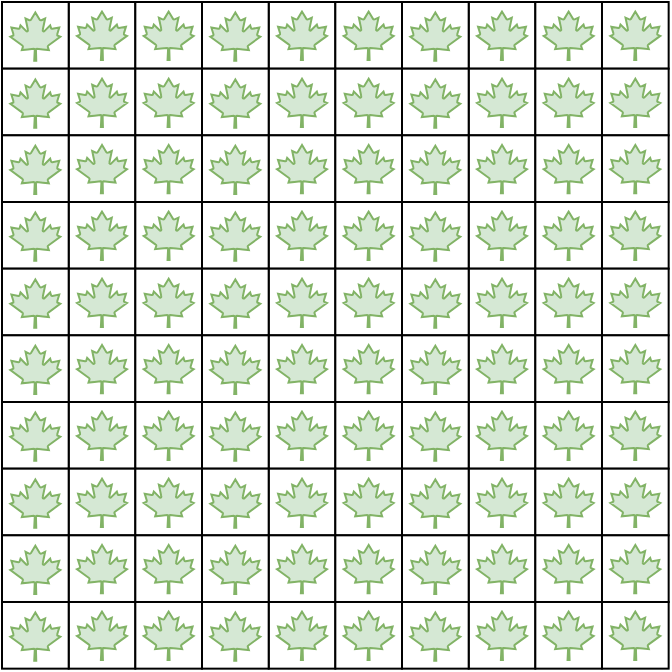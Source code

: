 <mxfile version="20.3.0" type="device"><diagram id="DVwVEZrvMw7yiLihRrlf" name="Page-1"><mxGraphModel dx="1038" dy="641" grid="1" gridSize="10" guides="1" tooltips="1" connect="1" arrows="1" fold="1" page="1" pageScale="1" pageWidth="827" pageHeight="1169" math="0" shadow="0"><root><mxCell id="0"/><mxCell id="1" parent="0"/><mxCell id="dSlPVsA8lZX2Q1ULua-c-41" value="" style="group" vertex="1" connectable="0" parent="1"><mxGeometry x="160" y="160" width="100" height="100" as="geometry"/></mxCell><mxCell id="dSlPVsA8lZX2Q1ULua-c-1" value="" style="whiteSpace=wrap;html=1;aspect=fixed;" vertex="1" parent="dSlPVsA8lZX2Q1ULua-c-41"><mxGeometry x="33.333" width="33.333" height="33.333" as="geometry"/></mxCell><mxCell id="dSlPVsA8lZX2Q1ULua-c-11" value="" style="whiteSpace=wrap;html=1;aspect=fixed;" vertex="1" parent="dSlPVsA8lZX2Q1ULua-c-41"><mxGeometry width="33.333" height="33.333" as="geometry"/></mxCell><mxCell id="dSlPVsA8lZX2Q1ULua-c-12" value="" style="whiteSpace=wrap;html=1;aspect=fixed;" vertex="1" parent="dSlPVsA8lZX2Q1ULua-c-41"><mxGeometry x="66.667" width="33.333" height="33.333" as="geometry"/></mxCell><mxCell id="dSlPVsA8lZX2Q1ULua-c-13" value="" style="whiteSpace=wrap;html=1;aspect=fixed;" vertex="1" parent="dSlPVsA8lZX2Q1ULua-c-41"><mxGeometry x="33.333" y="33.333" width="33.333" height="33.333" as="geometry"/></mxCell><mxCell id="dSlPVsA8lZX2Q1ULua-c-14" value="" style="whiteSpace=wrap;html=1;aspect=fixed;" vertex="1" parent="dSlPVsA8lZX2Q1ULua-c-41"><mxGeometry y="33.333" width="33.333" height="33.333" as="geometry"/></mxCell><mxCell id="dSlPVsA8lZX2Q1ULua-c-15" value="" style="whiteSpace=wrap;html=1;aspect=fixed;" vertex="1" parent="dSlPVsA8lZX2Q1ULua-c-41"><mxGeometry x="66.667" y="33.333" width="33.333" height="33.333" as="geometry"/></mxCell><mxCell id="dSlPVsA8lZX2Q1ULua-c-16" value="" style="whiteSpace=wrap;html=1;aspect=fixed;" vertex="1" parent="dSlPVsA8lZX2Q1ULua-c-41"><mxGeometry x="33.333" y="66.667" width="33.333" height="33.333" as="geometry"/></mxCell><mxCell id="dSlPVsA8lZX2Q1ULua-c-17" value="" style="whiteSpace=wrap;html=1;aspect=fixed;" vertex="1" parent="dSlPVsA8lZX2Q1ULua-c-41"><mxGeometry y="66.667" width="33.333" height="33.333" as="geometry"/></mxCell><mxCell id="dSlPVsA8lZX2Q1ULua-c-18" value="" style="whiteSpace=wrap;html=1;aspect=fixed;" vertex="1" parent="dSlPVsA8lZX2Q1ULua-c-41"><mxGeometry x="66.667" y="66.667" width="33.333" height="33.333" as="geometry"/></mxCell><mxCell id="dSlPVsA8lZX2Q1ULua-c-29" value="" style="shape=mxgraph.signs.nature.maple_leaf;html=1;pointerEvents=1;fillColor=#d5e8d4;strokeColor=#82b366;verticalLabelPosition=bottom;verticalAlign=top;align=center;sketch=0;" vertex="1" parent="dSlPVsA8lZX2Q1ULua-c-41"><mxGeometry x="70.833" y="38.333" width="25" height="24.167" as="geometry"/></mxCell><mxCell id="dSlPVsA8lZX2Q1ULua-c-30" value="" style="shape=mxgraph.signs.nature.maple_leaf;html=1;pointerEvents=1;fillColor=#d5e8d4;strokeColor=#82b366;verticalLabelPosition=bottom;verticalAlign=top;align=center;sketch=0;" vertex="1" parent="dSlPVsA8lZX2Q1ULua-c-41"><mxGeometry x="4.167" y="38.75" width="25" height="24.167" as="geometry"/></mxCell><mxCell id="dSlPVsA8lZX2Q1ULua-c-31" value="" style="shape=mxgraph.signs.nature.maple_leaf;html=1;pointerEvents=1;fillColor=#d5e8d4;strokeColor=#82b366;verticalLabelPosition=bottom;verticalAlign=top;align=center;sketch=0;" vertex="1" parent="dSlPVsA8lZX2Q1ULua-c-41"><mxGeometry x="37.5" y="38.333" width="25" height="24.167" as="geometry"/></mxCell><mxCell id="dSlPVsA8lZX2Q1ULua-c-32" value="" style="shape=mxgraph.signs.nature.maple_leaf;html=1;pointerEvents=1;fillColor=#d5e8d4;strokeColor=#82b366;verticalLabelPosition=bottom;verticalAlign=top;align=center;sketch=0;" vertex="1" parent="dSlPVsA8lZX2Q1ULua-c-41"><mxGeometry x="70.833" y="4.792" width="25" height="24.167" as="geometry"/></mxCell><mxCell id="dSlPVsA8lZX2Q1ULua-c-33" value="" style="shape=mxgraph.signs.nature.maple_leaf;html=1;pointerEvents=1;fillColor=#d5e8d4;strokeColor=#82b366;verticalLabelPosition=bottom;verticalAlign=top;align=center;sketch=0;" vertex="1" parent="dSlPVsA8lZX2Q1ULua-c-41"><mxGeometry x="4.167" y="5.208" width="25" height="24.167" as="geometry"/></mxCell><mxCell id="dSlPVsA8lZX2Q1ULua-c-34" value="" style="shape=mxgraph.signs.nature.maple_leaf;html=1;pointerEvents=1;fillColor=#d5e8d4;strokeColor=#82b366;verticalLabelPosition=bottom;verticalAlign=top;align=center;sketch=0;" vertex="1" parent="dSlPVsA8lZX2Q1ULua-c-41"><mxGeometry x="37.5" y="4.792" width="25" height="24.167" as="geometry"/></mxCell><mxCell id="dSlPVsA8lZX2Q1ULua-c-35" value="" style="shape=mxgraph.signs.nature.maple_leaf;html=1;pointerEvents=1;fillColor=#d5e8d4;strokeColor=#82b366;verticalLabelPosition=bottom;verticalAlign=top;align=center;sketch=0;" vertex="1" parent="dSlPVsA8lZX2Q1ULua-c-41"><mxGeometry x="70.833" y="71.458" width="25" height="24.167" as="geometry"/></mxCell><mxCell id="dSlPVsA8lZX2Q1ULua-c-36" value="" style="shape=mxgraph.signs.nature.maple_leaf;html=1;pointerEvents=1;fillColor=#d5e8d4;strokeColor=#82b366;verticalLabelPosition=bottom;verticalAlign=top;align=center;sketch=0;" vertex="1" parent="dSlPVsA8lZX2Q1ULua-c-41"><mxGeometry x="4.167" y="71.875" width="25" height="24.167" as="geometry"/></mxCell><mxCell id="dSlPVsA8lZX2Q1ULua-c-37" value="" style="shape=mxgraph.signs.nature.maple_leaf;html=1;pointerEvents=1;fillColor=#d5e8d4;strokeColor=#82b366;verticalLabelPosition=bottom;verticalAlign=top;align=center;sketch=0;" vertex="1" parent="dSlPVsA8lZX2Q1ULua-c-41"><mxGeometry x="37.5" y="71.458" width="25" height="24.167" as="geometry"/></mxCell><mxCell id="dSlPVsA8lZX2Q1ULua-c-100" value="" style="group" vertex="1" connectable="0" parent="1"><mxGeometry x="260" y="160" width="100" height="100" as="geometry"/></mxCell><mxCell id="dSlPVsA8lZX2Q1ULua-c-101" value="" style="whiteSpace=wrap;html=1;aspect=fixed;" vertex="1" parent="dSlPVsA8lZX2Q1ULua-c-100"><mxGeometry x="33.333" width="33.333" height="33.333" as="geometry"/></mxCell><mxCell id="dSlPVsA8lZX2Q1ULua-c-102" value="" style="whiteSpace=wrap;html=1;aspect=fixed;" vertex="1" parent="dSlPVsA8lZX2Q1ULua-c-100"><mxGeometry width="33.333" height="33.333" as="geometry"/></mxCell><mxCell id="dSlPVsA8lZX2Q1ULua-c-103" value="" style="whiteSpace=wrap;html=1;aspect=fixed;" vertex="1" parent="dSlPVsA8lZX2Q1ULua-c-100"><mxGeometry x="66.667" width="33.333" height="33.333" as="geometry"/></mxCell><mxCell id="dSlPVsA8lZX2Q1ULua-c-104" value="" style="whiteSpace=wrap;html=1;aspect=fixed;" vertex="1" parent="dSlPVsA8lZX2Q1ULua-c-100"><mxGeometry x="33.333" y="33.333" width="33.333" height="33.333" as="geometry"/></mxCell><mxCell id="dSlPVsA8lZX2Q1ULua-c-105" value="" style="whiteSpace=wrap;html=1;aspect=fixed;" vertex="1" parent="dSlPVsA8lZX2Q1ULua-c-100"><mxGeometry y="33.333" width="33.333" height="33.333" as="geometry"/></mxCell><mxCell id="dSlPVsA8lZX2Q1ULua-c-106" value="" style="whiteSpace=wrap;html=1;aspect=fixed;" vertex="1" parent="dSlPVsA8lZX2Q1ULua-c-100"><mxGeometry x="66.667" y="33.333" width="33.333" height="33.333" as="geometry"/></mxCell><mxCell id="dSlPVsA8lZX2Q1ULua-c-107" value="" style="whiteSpace=wrap;html=1;aspect=fixed;" vertex="1" parent="dSlPVsA8lZX2Q1ULua-c-100"><mxGeometry x="33.333" y="66.667" width="33.333" height="33.333" as="geometry"/></mxCell><mxCell id="dSlPVsA8lZX2Q1ULua-c-108" value="" style="whiteSpace=wrap;html=1;aspect=fixed;" vertex="1" parent="dSlPVsA8lZX2Q1ULua-c-100"><mxGeometry y="66.667" width="33.333" height="33.333" as="geometry"/></mxCell><mxCell id="dSlPVsA8lZX2Q1ULua-c-109" value="" style="whiteSpace=wrap;html=1;aspect=fixed;" vertex="1" parent="dSlPVsA8lZX2Q1ULua-c-100"><mxGeometry x="66.667" y="66.667" width="33.333" height="33.333" as="geometry"/></mxCell><mxCell id="dSlPVsA8lZX2Q1ULua-c-110" value="" style="shape=mxgraph.signs.nature.maple_leaf;html=1;pointerEvents=1;fillColor=#d5e8d4;strokeColor=#82b366;verticalLabelPosition=bottom;verticalAlign=top;align=center;sketch=0;" vertex="1" parent="dSlPVsA8lZX2Q1ULua-c-100"><mxGeometry x="70.833" y="38.333" width="25" height="24.167" as="geometry"/></mxCell><mxCell id="dSlPVsA8lZX2Q1ULua-c-111" value="" style="shape=mxgraph.signs.nature.maple_leaf;html=1;pointerEvents=1;fillColor=#d5e8d4;strokeColor=#82b366;verticalLabelPosition=bottom;verticalAlign=top;align=center;sketch=0;" vertex="1" parent="dSlPVsA8lZX2Q1ULua-c-100"><mxGeometry x="4.167" y="38.75" width="25" height="24.167" as="geometry"/></mxCell><mxCell id="dSlPVsA8lZX2Q1ULua-c-112" value="" style="shape=mxgraph.signs.nature.maple_leaf;html=1;pointerEvents=1;fillColor=#d5e8d4;strokeColor=#82b366;verticalLabelPosition=bottom;verticalAlign=top;align=center;sketch=0;" vertex="1" parent="dSlPVsA8lZX2Q1ULua-c-100"><mxGeometry x="37.5" y="38.333" width="25" height="24.167" as="geometry"/></mxCell><mxCell id="dSlPVsA8lZX2Q1ULua-c-113" value="" style="shape=mxgraph.signs.nature.maple_leaf;html=1;pointerEvents=1;fillColor=#d5e8d4;strokeColor=#82b366;verticalLabelPosition=bottom;verticalAlign=top;align=center;sketch=0;" vertex="1" parent="dSlPVsA8lZX2Q1ULua-c-100"><mxGeometry x="70.833" y="4.792" width="25" height="24.167" as="geometry"/></mxCell><mxCell id="dSlPVsA8lZX2Q1ULua-c-114" value="" style="shape=mxgraph.signs.nature.maple_leaf;html=1;pointerEvents=1;fillColor=#d5e8d4;strokeColor=#82b366;verticalLabelPosition=bottom;verticalAlign=top;align=center;sketch=0;" vertex="1" parent="dSlPVsA8lZX2Q1ULua-c-100"><mxGeometry x="4.167" y="5.208" width="25" height="24.167" as="geometry"/></mxCell><mxCell id="dSlPVsA8lZX2Q1ULua-c-115" value="" style="shape=mxgraph.signs.nature.maple_leaf;html=1;pointerEvents=1;fillColor=#d5e8d4;strokeColor=#82b366;verticalLabelPosition=bottom;verticalAlign=top;align=center;sketch=0;" vertex="1" parent="dSlPVsA8lZX2Q1ULua-c-100"><mxGeometry x="37.5" y="4.792" width="25" height="24.167" as="geometry"/></mxCell><mxCell id="dSlPVsA8lZX2Q1ULua-c-116" value="" style="shape=mxgraph.signs.nature.maple_leaf;html=1;pointerEvents=1;fillColor=#d5e8d4;strokeColor=#82b366;verticalLabelPosition=bottom;verticalAlign=top;align=center;sketch=0;" vertex="1" parent="dSlPVsA8lZX2Q1ULua-c-100"><mxGeometry x="70.833" y="71.458" width="25" height="24.167" as="geometry"/></mxCell><mxCell id="dSlPVsA8lZX2Q1ULua-c-117" value="" style="shape=mxgraph.signs.nature.maple_leaf;html=1;pointerEvents=1;fillColor=#d5e8d4;strokeColor=#82b366;verticalLabelPosition=bottom;verticalAlign=top;align=center;sketch=0;" vertex="1" parent="dSlPVsA8lZX2Q1ULua-c-100"><mxGeometry x="4.167" y="71.875" width="25" height="24.167" as="geometry"/></mxCell><mxCell id="dSlPVsA8lZX2Q1ULua-c-118" value="" style="shape=mxgraph.signs.nature.maple_leaf;html=1;pointerEvents=1;fillColor=#d5e8d4;strokeColor=#82b366;verticalLabelPosition=bottom;verticalAlign=top;align=center;sketch=0;" vertex="1" parent="dSlPVsA8lZX2Q1ULua-c-100"><mxGeometry x="37.5" y="71.458" width="25" height="24.167" as="geometry"/></mxCell><mxCell id="dSlPVsA8lZX2Q1ULua-c-120" value="" style="whiteSpace=wrap;html=1;aspect=fixed;" vertex="1" parent="1"><mxGeometry x="393.333" y="160" width="33.333" height="33.333" as="geometry"/></mxCell><mxCell id="dSlPVsA8lZX2Q1ULua-c-121" value="" style="whiteSpace=wrap;html=1;aspect=fixed;" vertex="1" parent="1"><mxGeometry x="360" y="160" width="33.333" height="33.333" as="geometry"/></mxCell><mxCell id="dSlPVsA8lZX2Q1ULua-c-122" value="" style="whiteSpace=wrap;html=1;aspect=fixed;" vertex="1" parent="1"><mxGeometry x="426.667" y="160" width="33.333" height="33.333" as="geometry"/></mxCell><mxCell id="dSlPVsA8lZX2Q1ULua-c-123" value="" style="whiteSpace=wrap;html=1;aspect=fixed;" vertex="1" parent="1"><mxGeometry x="393.333" y="193.333" width="33.333" height="33.333" as="geometry"/></mxCell><mxCell id="dSlPVsA8lZX2Q1ULua-c-124" value="" style="whiteSpace=wrap;html=1;aspect=fixed;" vertex="1" parent="1"><mxGeometry x="360" y="193.333" width="33.333" height="33.333" as="geometry"/></mxCell><mxCell id="dSlPVsA8lZX2Q1ULua-c-125" value="" style="whiteSpace=wrap;html=1;aspect=fixed;" vertex="1" parent="1"><mxGeometry x="426.667" y="193.333" width="33.333" height="33.333" as="geometry"/></mxCell><mxCell id="dSlPVsA8lZX2Q1ULua-c-126" value="" style="whiteSpace=wrap;html=1;aspect=fixed;" vertex="1" parent="1"><mxGeometry x="393.333" y="226.667" width="33.333" height="33.333" as="geometry"/></mxCell><mxCell id="dSlPVsA8lZX2Q1ULua-c-127" value="" style="whiteSpace=wrap;html=1;aspect=fixed;" vertex="1" parent="1"><mxGeometry x="360" y="226.667" width="33.333" height="33.333" as="geometry"/></mxCell><mxCell id="dSlPVsA8lZX2Q1ULua-c-128" value="" style="whiteSpace=wrap;html=1;aspect=fixed;" vertex="1" parent="1"><mxGeometry x="426.667" y="226.667" width="33.333" height="33.333" as="geometry"/></mxCell><mxCell id="dSlPVsA8lZX2Q1ULua-c-129" value="" style="shape=mxgraph.signs.nature.maple_leaf;html=1;pointerEvents=1;fillColor=#d5e8d4;strokeColor=#82b366;verticalLabelPosition=bottom;verticalAlign=top;align=center;sketch=0;" vertex="1" parent="1"><mxGeometry x="430.833" y="198.333" width="25" height="24.167" as="geometry"/></mxCell><mxCell id="dSlPVsA8lZX2Q1ULua-c-130" value="" style="shape=mxgraph.signs.nature.maple_leaf;html=1;pointerEvents=1;fillColor=#d5e8d4;strokeColor=#82b366;verticalLabelPosition=bottom;verticalAlign=top;align=center;sketch=0;" vertex="1" parent="1"><mxGeometry x="364.167" y="198.75" width="25" height="24.167" as="geometry"/></mxCell><mxCell id="dSlPVsA8lZX2Q1ULua-c-131" value="" style="shape=mxgraph.signs.nature.maple_leaf;html=1;pointerEvents=1;fillColor=#d5e8d4;strokeColor=#82b366;verticalLabelPosition=bottom;verticalAlign=top;align=center;sketch=0;" vertex="1" parent="1"><mxGeometry x="397.5" y="198.333" width="25" height="24.167" as="geometry"/></mxCell><mxCell id="dSlPVsA8lZX2Q1ULua-c-132" value="" style="shape=mxgraph.signs.nature.maple_leaf;html=1;pointerEvents=1;fillColor=#d5e8d4;strokeColor=#82b366;verticalLabelPosition=bottom;verticalAlign=top;align=center;sketch=0;" vertex="1" parent="1"><mxGeometry x="430.833" y="164.792" width="25" height="24.167" as="geometry"/></mxCell><mxCell id="dSlPVsA8lZX2Q1ULua-c-133" value="" style="shape=mxgraph.signs.nature.maple_leaf;html=1;pointerEvents=1;fillColor=#d5e8d4;strokeColor=#82b366;verticalLabelPosition=bottom;verticalAlign=top;align=center;sketch=0;" vertex="1" parent="1"><mxGeometry x="364.167" y="165.208" width="25" height="24.167" as="geometry"/></mxCell><mxCell id="dSlPVsA8lZX2Q1ULua-c-134" value="" style="shape=mxgraph.signs.nature.maple_leaf;html=1;pointerEvents=1;fillColor=#d5e8d4;strokeColor=#82b366;verticalLabelPosition=bottom;verticalAlign=top;align=center;sketch=0;" vertex="1" parent="1"><mxGeometry x="397.5" y="164.792" width="25" height="24.167" as="geometry"/></mxCell><mxCell id="dSlPVsA8lZX2Q1ULua-c-135" value="" style="shape=mxgraph.signs.nature.maple_leaf;html=1;pointerEvents=1;fillColor=#d5e8d4;strokeColor=#82b366;verticalLabelPosition=bottom;verticalAlign=top;align=center;sketch=0;" vertex="1" parent="1"><mxGeometry x="430.833" y="231.458" width="25" height="24.167" as="geometry"/></mxCell><mxCell id="dSlPVsA8lZX2Q1ULua-c-136" value="" style="shape=mxgraph.signs.nature.maple_leaf;html=1;pointerEvents=1;fillColor=#d5e8d4;strokeColor=#82b366;verticalLabelPosition=bottom;verticalAlign=top;align=center;sketch=0;" vertex="1" parent="1"><mxGeometry x="364.167" y="231.875" width="25" height="24.167" as="geometry"/></mxCell><mxCell id="dSlPVsA8lZX2Q1ULua-c-137" value="" style="shape=mxgraph.signs.nature.maple_leaf;html=1;pointerEvents=1;fillColor=#d5e8d4;strokeColor=#82b366;verticalLabelPosition=bottom;verticalAlign=top;align=center;sketch=0;" vertex="1" parent="1"><mxGeometry x="397.5" y="231.458" width="25" height="24.167" as="geometry"/></mxCell><mxCell id="dSlPVsA8lZX2Q1ULua-c-146" value="" style="group" vertex="1" connectable="0" parent="1"><mxGeometry x="459.997" y="160" width="33.333" height="100" as="geometry"/></mxCell><mxCell id="dSlPVsA8lZX2Q1ULua-c-140" value="" style="whiteSpace=wrap;html=1;aspect=fixed;" vertex="1" parent="dSlPVsA8lZX2Q1ULua-c-146"><mxGeometry width="33.333" height="33.333" as="geometry"/></mxCell><mxCell id="dSlPVsA8lZX2Q1ULua-c-141" value="" style="whiteSpace=wrap;html=1;aspect=fixed;" vertex="1" parent="dSlPVsA8lZX2Q1ULua-c-146"><mxGeometry y="33.333" width="33.333" height="33.333" as="geometry"/></mxCell><mxCell id="dSlPVsA8lZX2Q1ULua-c-142" value="" style="whiteSpace=wrap;html=1;aspect=fixed;" vertex="1" parent="dSlPVsA8lZX2Q1ULua-c-146"><mxGeometry y="66.667" width="33.333" height="33.333" as="geometry"/></mxCell><mxCell id="dSlPVsA8lZX2Q1ULua-c-143" value="" style="shape=mxgraph.signs.nature.maple_leaf;html=1;pointerEvents=1;fillColor=#d5e8d4;strokeColor=#82b366;verticalLabelPosition=bottom;verticalAlign=top;align=center;sketch=0;" vertex="1" parent="dSlPVsA8lZX2Q1ULua-c-146"><mxGeometry x="4.167" y="38.333" width="25" height="24.167" as="geometry"/></mxCell><mxCell id="dSlPVsA8lZX2Q1ULua-c-144" value="" style="shape=mxgraph.signs.nature.maple_leaf;html=1;pointerEvents=1;fillColor=#d5e8d4;strokeColor=#82b366;verticalLabelPosition=bottom;verticalAlign=top;align=center;sketch=0;" vertex="1" parent="dSlPVsA8lZX2Q1ULua-c-146"><mxGeometry x="4.167" y="4.792" width="25" height="24.167" as="geometry"/></mxCell><mxCell id="dSlPVsA8lZX2Q1ULua-c-145" value="" style="shape=mxgraph.signs.nature.maple_leaf;html=1;pointerEvents=1;fillColor=#d5e8d4;strokeColor=#82b366;verticalLabelPosition=bottom;verticalAlign=top;align=center;sketch=0;" vertex="1" parent="dSlPVsA8lZX2Q1ULua-c-146"><mxGeometry x="4.167" y="71.458" width="25" height="24.167" as="geometry"/></mxCell><mxCell id="dSlPVsA8lZX2Q1ULua-c-148" value="" style="group" vertex="1" connectable="0" parent="1"><mxGeometry x="160" y="260" width="100" height="100" as="geometry"/></mxCell><mxCell id="dSlPVsA8lZX2Q1ULua-c-149" value="" style="whiteSpace=wrap;html=1;aspect=fixed;" vertex="1" parent="dSlPVsA8lZX2Q1ULua-c-148"><mxGeometry x="33.333" width="33.333" height="33.333" as="geometry"/></mxCell><mxCell id="dSlPVsA8lZX2Q1ULua-c-150" value="" style="whiteSpace=wrap;html=1;aspect=fixed;" vertex="1" parent="dSlPVsA8lZX2Q1ULua-c-148"><mxGeometry width="33.333" height="33.333" as="geometry"/></mxCell><mxCell id="dSlPVsA8lZX2Q1ULua-c-151" value="" style="whiteSpace=wrap;html=1;aspect=fixed;" vertex="1" parent="dSlPVsA8lZX2Q1ULua-c-148"><mxGeometry x="66.667" width="33.333" height="33.333" as="geometry"/></mxCell><mxCell id="dSlPVsA8lZX2Q1ULua-c-152" value="" style="whiteSpace=wrap;html=1;aspect=fixed;" vertex="1" parent="dSlPVsA8lZX2Q1ULua-c-148"><mxGeometry x="33.333" y="33.333" width="33.333" height="33.333" as="geometry"/></mxCell><mxCell id="dSlPVsA8lZX2Q1ULua-c-153" value="" style="whiteSpace=wrap;html=1;aspect=fixed;" vertex="1" parent="dSlPVsA8lZX2Q1ULua-c-148"><mxGeometry y="33.333" width="33.333" height="33.333" as="geometry"/></mxCell><mxCell id="dSlPVsA8lZX2Q1ULua-c-154" value="" style="whiteSpace=wrap;html=1;aspect=fixed;" vertex="1" parent="dSlPVsA8lZX2Q1ULua-c-148"><mxGeometry x="66.667" y="33.333" width="33.333" height="33.333" as="geometry"/></mxCell><mxCell id="dSlPVsA8lZX2Q1ULua-c-155" value="" style="whiteSpace=wrap;html=1;aspect=fixed;" vertex="1" parent="dSlPVsA8lZX2Q1ULua-c-148"><mxGeometry x="33.333" y="66.667" width="33.333" height="33.333" as="geometry"/></mxCell><mxCell id="dSlPVsA8lZX2Q1ULua-c-156" value="" style="whiteSpace=wrap;html=1;aspect=fixed;" vertex="1" parent="dSlPVsA8lZX2Q1ULua-c-148"><mxGeometry y="66.667" width="33.333" height="33.333" as="geometry"/></mxCell><mxCell id="dSlPVsA8lZX2Q1ULua-c-157" value="" style="whiteSpace=wrap;html=1;aspect=fixed;" vertex="1" parent="dSlPVsA8lZX2Q1ULua-c-148"><mxGeometry x="66.667" y="66.667" width="33.333" height="33.333" as="geometry"/></mxCell><mxCell id="dSlPVsA8lZX2Q1ULua-c-158" value="" style="shape=mxgraph.signs.nature.maple_leaf;html=1;pointerEvents=1;fillColor=#d5e8d4;strokeColor=#82b366;verticalLabelPosition=bottom;verticalAlign=top;align=center;sketch=0;" vertex="1" parent="dSlPVsA8lZX2Q1ULua-c-148"><mxGeometry x="70.833" y="38.333" width="25" height="24.167" as="geometry"/></mxCell><mxCell id="dSlPVsA8lZX2Q1ULua-c-159" value="" style="shape=mxgraph.signs.nature.maple_leaf;html=1;pointerEvents=1;fillColor=#d5e8d4;strokeColor=#82b366;verticalLabelPosition=bottom;verticalAlign=top;align=center;sketch=0;" vertex="1" parent="dSlPVsA8lZX2Q1ULua-c-148"><mxGeometry x="4.167" y="38.75" width="25" height="24.167" as="geometry"/></mxCell><mxCell id="dSlPVsA8lZX2Q1ULua-c-160" value="" style="shape=mxgraph.signs.nature.maple_leaf;html=1;pointerEvents=1;fillColor=#d5e8d4;strokeColor=#82b366;verticalLabelPosition=bottom;verticalAlign=top;align=center;sketch=0;" vertex="1" parent="dSlPVsA8lZX2Q1ULua-c-148"><mxGeometry x="37.5" y="38.333" width="25" height="24.167" as="geometry"/></mxCell><mxCell id="dSlPVsA8lZX2Q1ULua-c-161" value="" style="shape=mxgraph.signs.nature.maple_leaf;html=1;pointerEvents=1;fillColor=#d5e8d4;strokeColor=#82b366;verticalLabelPosition=bottom;verticalAlign=top;align=center;sketch=0;" vertex="1" parent="dSlPVsA8lZX2Q1ULua-c-148"><mxGeometry x="70.833" y="4.792" width="25" height="24.167" as="geometry"/></mxCell><mxCell id="dSlPVsA8lZX2Q1ULua-c-162" value="" style="shape=mxgraph.signs.nature.maple_leaf;html=1;pointerEvents=1;fillColor=#d5e8d4;strokeColor=#82b366;verticalLabelPosition=bottom;verticalAlign=top;align=center;sketch=0;" vertex="1" parent="dSlPVsA8lZX2Q1ULua-c-148"><mxGeometry x="4.167" y="5.208" width="25" height="24.167" as="geometry"/></mxCell><mxCell id="dSlPVsA8lZX2Q1ULua-c-163" value="" style="shape=mxgraph.signs.nature.maple_leaf;html=1;pointerEvents=1;fillColor=#d5e8d4;strokeColor=#82b366;verticalLabelPosition=bottom;verticalAlign=top;align=center;sketch=0;" vertex="1" parent="dSlPVsA8lZX2Q1ULua-c-148"><mxGeometry x="37.5" y="4.792" width="25" height="24.167" as="geometry"/></mxCell><mxCell id="dSlPVsA8lZX2Q1ULua-c-164" value="" style="shape=mxgraph.signs.nature.maple_leaf;html=1;pointerEvents=1;fillColor=#d5e8d4;strokeColor=#82b366;verticalLabelPosition=bottom;verticalAlign=top;align=center;sketch=0;" vertex="1" parent="dSlPVsA8lZX2Q1ULua-c-148"><mxGeometry x="70.833" y="71.458" width="25" height="24.167" as="geometry"/></mxCell><mxCell id="dSlPVsA8lZX2Q1ULua-c-165" value="" style="shape=mxgraph.signs.nature.maple_leaf;html=1;pointerEvents=1;fillColor=#d5e8d4;strokeColor=#82b366;verticalLabelPosition=bottom;verticalAlign=top;align=center;sketch=0;" vertex="1" parent="dSlPVsA8lZX2Q1ULua-c-148"><mxGeometry x="4.167" y="71.875" width="25" height="24.167" as="geometry"/></mxCell><mxCell id="dSlPVsA8lZX2Q1ULua-c-166" value="" style="shape=mxgraph.signs.nature.maple_leaf;html=1;pointerEvents=1;fillColor=#d5e8d4;strokeColor=#82b366;verticalLabelPosition=bottom;verticalAlign=top;align=center;sketch=0;" vertex="1" parent="dSlPVsA8lZX2Q1ULua-c-148"><mxGeometry x="37.5" y="71.458" width="25" height="24.167" as="geometry"/></mxCell><mxCell id="dSlPVsA8lZX2Q1ULua-c-167" value="" style="group" vertex="1" connectable="0" parent="1"><mxGeometry x="260" y="260" width="100" height="100" as="geometry"/></mxCell><mxCell id="dSlPVsA8lZX2Q1ULua-c-168" value="" style="whiteSpace=wrap;html=1;aspect=fixed;" vertex="1" parent="dSlPVsA8lZX2Q1ULua-c-167"><mxGeometry x="33.333" width="33.333" height="33.333" as="geometry"/></mxCell><mxCell id="dSlPVsA8lZX2Q1ULua-c-169" value="" style="whiteSpace=wrap;html=1;aspect=fixed;" vertex="1" parent="dSlPVsA8lZX2Q1ULua-c-167"><mxGeometry width="33.333" height="33.333" as="geometry"/></mxCell><mxCell id="dSlPVsA8lZX2Q1ULua-c-170" value="" style="whiteSpace=wrap;html=1;aspect=fixed;" vertex="1" parent="dSlPVsA8lZX2Q1ULua-c-167"><mxGeometry x="66.667" width="33.333" height="33.333" as="geometry"/></mxCell><mxCell id="dSlPVsA8lZX2Q1ULua-c-171" value="" style="whiteSpace=wrap;html=1;aspect=fixed;" vertex="1" parent="dSlPVsA8lZX2Q1ULua-c-167"><mxGeometry x="33.333" y="33.333" width="33.333" height="33.333" as="geometry"/></mxCell><mxCell id="dSlPVsA8lZX2Q1ULua-c-172" value="" style="whiteSpace=wrap;html=1;aspect=fixed;" vertex="1" parent="dSlPVsA8lZX2Q1ULua-c-167"><mxGeometry y="33.333" width="33.333" height="33.333" as="geometry"/></mxCell><mxCell id="dSlPVsA8lZX2Q1ULua-c-173" value="" style="whiteSpace=wrap;html=1;aspect=fixed;" vertex="1" parent="dSlPVsA8lZX2Q1ULua-c-167"><mxGeometry x="66.667" y="33.333" width="33.333" height="33.333" as="geometry"/></mxCell><mxCell id="dSlPVsA8lZX2Q1ULua-c-174" value="" style="whiteSpace=wrap;html=1;aspect=fixed;" vertex="1" parent="dSlPVsA8lZX2Q1ULua-c-167"><mxGeometry x="33.333" y="66.667" width="33.333" height="33.333" as="geometry"/></mxCell><mxCell id="dSlPVsA8lZX2Q1ULua-c-175" value="" style="whiteSpace=wrap;html=1;aspect=fixed;" vertex="1" parent="dSlPVsA8lZX2Q1ULua-c-167"><mxGeometry y="66.667" width="33.333" height="33.333" as="geometry"/></mxCell><mxCell id="dSlPVsA8lZX2Q1ULua-c-176" value="" style="whiteSpace=wrap;html=1;aspect=fixed;" vertex="1" parent="dSlPVsA8lZX2Q1ULua-c-167"><mxGeometry x="66.667" y="66.667" width="33.333" height="33.333" as="geometry"/></mxCell><mxCell id="dSlPVsA8lZX2Q1ULua-c-177" value="" style="shape=mxgraph.signs.nature.maple_leaf;html=1;pointerEvents=1;fillColor=#d5e8d4;strokeColor=#82b366;verticalLabelPosition=bottom;verticalAlign=top;align=center;sketch=0;" vertex="1" parent="dSlPVsA8lZX2Q1ULua-c-167"><mxGeometry x="70.833" y="38.333" width="25" height="24.167" as="geometry"/></mxCell><mxCell id="dSlPVsA8lZX2Q1ULua-c-178" value="" style="shape=mxgraph.signs.nature.maple_leaf;html=1;pointerEvents=1;fillColor=#d5e8d4;strokeColor=#82b366;verticalLabelPosition=bottom;verticalAlign=top;align=center;sketch=0;" vertex="1" parent="dSlPVsA8lZX2Q1ULua-c-167"><mxGeometry x="4.167" y="38.75" width="25" height="24.167" as="geometry"/></mxCell><mxCell id="dSlPVsA8lZX2Q1ULua-c-179" value="" style="shape=mxgraph.signs.nature.maple_leaf;html=1;pointerEvents=1;fillColor=#d5e8d4;strokeColor=#82b366;verticalLabelPosition=bottom;verticalAlign=top;align=center;sketch=0;" vertex="1" parent="dSlPVsA8lZX2Q1ULua-c-167"><mxGeometry x="37.5" y="38.333" width="25" height="24.167" as="geometry"/></mxCell><mxCell id="dSlPVsA8lZX2Q1ULua-c-180" value="" style="shape=mxgraph.signs.nature.maple_leaf;html=1;pointerEvents=1;fillColor=#d5e8d4;strokeColor=#82b366;verticalLabelPosition=bottom;verticalAlign=top;align=center;sketch=0;" vertex="1" parent="dSlPVsA8lZX2Q1ULua-c-167"><mxGeometry x="70.833" y="4.792" width="25" height="24.167" as="geometry"/></mxCell><mxCell id="dSlPVsA8lZX2Q1ULua-c-181" value="" style="shape=mxgraph.signs.nature.maple_leaf;html=1;pointerEvents=1;fillColor=#d5e8d4;strokeColor=#82b366;verticalLabelPosition=bottom;verticalAlign=top;align=center;sketch=0;" vertex="1" parent="dSlPVsA8lZX2Q1ULua-c-167"><mxGeometry x="4.167" y="5.208" width="25" height="24.167" as="geometry"/></mxCell><mxCell id="dSlPVsA8lZX2Q1ULua-c-182" value="" style="shape=mxgraph.signs.nature.maple_leaf;html=1;pointerEvents=1;fillColor=#d5e8d4;strokeColor=#82b366;verticalLabelPosition=bottom;verticalAlign=top;align=center;sketch=0;" vertex="1" parent="dSlPVsA8lZX2Q1ULua-c-167"><mxGeometry x="37.5" y="4.792" width="25" height="24.167" as="geometry"/></mxCell><mxCell id="dSlPVsA8lZX2Q1ULua-c-183" value="" style="shape=mxgraph.signs.nature.maple_leaf;html=1;pointerEvents=1;fillColor=#d5e8d4;strokeColor=#82b366;verticalLabelPosition=bottom;verticalAlign=top;align=center;sketch=0;" vertex="1" parent="dSlPVsA8lZX2Q1ULua-c-167"><mxGeometry x="70.833" y="71.458" width="25" height="24.167" as="geometry"/></mxCell><mxCell id="dSlPVsA8lZX2Q1ULua-c-184" value="" style="shape=mxgraph.signs.nature.maple_leaf;html=1;pointerEvents=1;fillColor=#d5e8d4;strokeColor=#82b366;verticalLabelPosition=bottom;verticalAlign=top;align=center;sketch=0;" vertex="1" parent="dSlPVsA8lZX2Q1ULua-c-167"><mxGeometry x="4.167" y="71.875" width="25" height="24.167" as="geometry"/></mxCell><mxCell id="dSlPVsA8lZX2Q1ULua-c-185" value="" style="shape=mxgraph.signs.nature.maple_leaf;html=1;pointerEvents=1;fillColor=#d5e8d4;strokeColor=#82b366;verticalLabelPosition=bottom;verticalAlign=top;align=center;sketch=0;" vertex="1" parent="dSlPVsA8lZX2Q1ULua-c-167"><mxGeometry x="37.5" y="71.458" width="25" height="24.167" as="geometry"/></mxCell><mxCell id="dSlPVsA8lZX2Q1ULua-c-186" value="" style="whiteSpace=wrap;html=1;aspect=fixed;" vertex="1" parent="1"><mxGeometry x="393.333" y="260" width="33.333" height="33.333" as="geometry"/></mxCell><mxCell id="dSlPVsA8lZX2Q1ULua-c-187" value="" style="whiteSpace=wrap;html=1;aspect=fixed;" vertex="1" parent="1"><mxGeometry x="360" y="260" width="33.333" height="33.333" as="geometry"/></mxCell><mxCell id="dSlPVsA8lZX2Q1ULua-c-188" value="" style="whiteSpace=wrap;html=1;aspect=fixed;" vertex="1" parent="1"><mxGeometry x="426.667" y="260" width="33.333" height="33.333" as="geometry"/></mxCell><mxCell id="dSlPVsA8lZX2Q1ULua-c-189" value="" style="whiteSpace=wrap;html=1;aspect=fixed;" vertex="1" parent="1"><mxGeometry x="393.333" y="293.333" width="33.333" height="33.333" as="geometry"/></mxCell><mxCell id="dSlPVsA8lZX2Q1ULua-c-190" value="" style="whiteSpace=wrap;html=1;aspect=fixed;" vertex="1" parent="1"><mxGeometry x="360" y="293.333" width="33.333" height="33.333" as="geometry"/></mxCell><mxCell id="dSlPVsA8lZX2Q1ULua-c-191" value="" style="whiteSpace=wrap;html=1;aspect=fixed;" vertex="1" parent="1"><mxGeometry x="426.667" y="293.333" width="33.333" height="33.333" as="geometry"/></mxCell><mxCell id="dSlPVsA8lZX2Q1ULua-c-192" value="" style="whiteSpace=wrap;html=1;aspect=fixed;" vertex="1" parent="1"><mxGeometry x="393.333" y="326.667" width="33.333" height="33.333" as="geometry"/></mxCell><mxCell id="dSlPVsA8lZX2Q1ULua-c-193" value="" style="whiteSpace=wrap;html=1;aspect=fixed;" vertex="1" parent="1"><mxGeometry x="360" y="326.667" width="33.333" height="33.333" as="geometry"/></mxCell><mxCell id="dSlPVsA8lZX2Q1ULua-c-194" value="" style="whiteSpace=wrap;html=1;aspect=fixed;" vertex="1" parent="1"><mxGeometry x="426.667" y="326.667" width="33.333" height="33.333" as="geometry"/></mxCell><mxCell id="dSlPVsA8lZX2Q1ULua-c-195" value="" style="shape=mxgraph.signs.nature.maple_leaf;html=1;pointerEvents=1;fillColor=#d5e8d4;strokeColor=#82b366;verticalLabelPosition=bottom;verticalAlign=top;align=center;sketch=0;" vertex="1" parent="1"><mxGeometry x="430.833" y="298.333" width="25" height="24.167" as="geometry"/></mxCell><mxCell id="dSlPVsA8lZX2Q1ULua-c-196" value="" style="shape=mxgraph.signs.nature.maple_leaf;html=1;pointerEvents=1;fillColor=#d5e8d4;strokeColor=#82b366;verticalLabelPosition=bottom;verticalAlign=top;align=center;sketch=0;" vertex="1" parent="1"><mxGeometry x="364.167" y="298.75" width="25" height="24.167" as="geometry"/></mxCell><mxCell id="dSlPVsA8lZX2Q1ULua-c-197" value="" style="shape=mxgraph.signs.nature.maple_leaf;html=1;pointerEvents=1;fillColor=#d5e8d4;strokeColor=#82b366;verticalLabelPosition=bottom;verticalAlign=top;align=center;sketch=0;" vertex="1" parent="1"><mxGeometry x="397.5" y="298.333" width="25" height="24.167" as="geometry"/></mxCell><mxCell id="dSlPVsA8lZX2Q1ULua-c-198" value="" style="shape=mxgraph.signs.nature.maple_leaf;html=1;pointerEvents=1;fillColor=#d5e8d4;strokeColor=#82b366;verticalLabelPosition=bottom;verticalAlign=top;align=center;sketch=0;" vertex="1" parent="1"><mxGeometry x="430.833" y="264.792" width="25" height="24.167" as="geometry"/></mxCell><mxCell id="dSlPVsA8lZX2Q1ULua-c-199" value="" style="shape=mxgraph.signs.nature.maple_leaf;html=1;pointerEvents=1;fillColor=#d5e8d4;strokeColor=#82b366;verticalLabelPosition=bottom;verticalAlign=top;align=center;sketch=0;" vertex="1" parent="1"><mxGeometry x="364.167" y="265.208" width="25" height="24.167" as="geometry"/></mxCell><mxCell id="dSlPVsA8lZX2Q1ULua-c-200" value="" style="shape=mxgraph.signs.nature.maple_leaf;html=1;pointerEvents=1;fillColor=#d5e8d4;strokeColor=#82b366;verticalLabelPosition=bottom;verticalAlign=top;align=center;sketch=0;" vertex="1" parent="1"><mxGeometry x="397.5" y="264.792" width="25" height="24.167" as="geometry"/></mxCell><mxCell id="dSlPVsA8lZX2Q1ULua-c-201" value="" style="shape=mxgraph.signs.nature.maple_leaf;html=1;pointerEvents=1;fillColor=#d5e8d4;strokeColor=#82b366;verticalLabelPosition=bottom;verticalAlign=top;align=center;sketch=0;" vertex="1" parent="1"><mxGeometry x="430.833" y="331.458" width="25" height="24.167" as="geometry"/></mxCell><mxCell id="dSlPVsA8lZX2Q1ULua-c-202" value="" style="shape=mxgraph.signs.nature.maple_leaf;html=1;pointerEvents=1;fillColor=#d5e8d4;strokeColor=#82b366;verticalLabelPosition=bottom;verticalAlign=top;align=center;sketch=0;" vertex="1" parent="1"><mxGeometry x="364.167" y="331.875" width="25" height="24.167" as="geometry"/></mxCell><mxCell id="dSlPVsA8lZX2Q1ULua-c-203" value="" style="shape=mxgraph.signs.nature.maple_leaf;html=1;pointerEvents=1;fillColor=#d5e8d4;strokeColor=#82b366;verticalLabelPosition=bottom;verticalAlign=top;align=center;sketch=0;" vertex="1" parent="1"><mxGeometry x="397.5" y="331.458" width="25" height="24.167" as="geometry"/></mxCell><mxCell id="dSlPVsA8lZX2Q1ULua-c-204" value="" style="group" vertex="1" connectable="0" parent="1"><mxGeometry x="459.997" y="260" width="33.333" height="100" as="geometry"/></mxCell><mxCell id="dSlPVsA8lZX2Q1ULua-c-205" value="" style="whiteSpace=wrap;html=1;aspect=fixed;" vertex="1" parent="dSlPVsA8lZX2Q1ULua-c-204"><mxGeometry width="33.333" height="33.333" as="geometry"/></mxCell><mxCell id="dSlPVsA8lZX2Q1ULua-c-206" value="" style="whiteSpace=wrap;html=1;aspect=fixed;" vertex="1" parent="dSlPVsA8lZX2Q1ULua-c-204"><mxGeometry y="33.333" width="33.333" height="33.333" as="geometry"/></mxCell><mxCell id="dSlPVsA8lZX2Q1ULua-c-207" value="" style="whiteSpace=wrap;html=1;aspect=fixed;" vertex="1" parent="dSlPVsA8lZX2Q1ULua-c-204"><mxGeometry y="66.667" width="33.333" height="33.333" as="geometry"/></mxCell><mxCell id="dSlPVsA8lZX2Q1ULua-c-208" value="" style="shape=mxgraph.signs.nature.maple_leaf;html=1;pointerEvents=1;fillColor=#d5e8d4;strokeColor=#82b366;verticalLabelPosition=bottom;verticalAlign=top;align=center;sketch=0;" vertex="1" parent="dSlPVsA8lZX2Q1ULua-c-204"><mxGeometry x="4.167" y="38.333" width="25" height="24.167" as="geometry"/></mxCell><mxCell id="dSlPVsA8lZX2Q1ULua-c-209" value="" style="shape=mxgraph.signs.nature.maple_leaf;html=1;pointerEvents=1;fillColor=#d5e8d4;strokeColor=#82b366;verticalLabelPosition=bottom;verticalAlign=top;align=center;sketch=0;" vertex="1" parent="dSlPVsA8lZX2Q1ULua-c-204"><mxGeometry x="4.167" y="4.792" width="25" height="24.167" as="geometry"/></mxCell><mxCell id="dSlPVsA8lZX2Q1ULua-c-210" value="" style="shape=mxgraph.signs.nature.maple_leaf;html=1;pointerEvents=1;fillColor=#d5e8d4;strokeColor=#82b366;verticalLabelPosition=bottom;verticalAlign=top;align=center;sketch=0;" vertex="1" parent="dSlPVsA8lZX2Q1ULua-c-204"><mxGeometry x="4.167" y="71.458" width="25" height="24.167" as="geometry"/></mxCell><mxCell id="dSlPVsA8lZX2Q1ULua-c-211" value="" style="group" vertex="1" connectable="0" parent="1"><mxGeometry x="160" y="360" width="100" height="100" as="geometry"/></mxCell><mxCell id="dSlPVsA8lZX2Q1ULua-c-212" value="" style="whiteSpace=wrap;html=1;aspect=fixed;" vertex="1" parent="dSlPVsA8lZX2Q1ULua-c-211"><mxGeometry x="33.333" width="33.333" height="33.333" as="geometry"/></mxCell><mxCell id="dSlPVsA8lZX2Q1ULua-c-213" value="" style="whiteSpace=wrap;html=1;aspect=fixed;" vertex="1" parent="dSlPVsA8lZX2Q1ULua-c-211"><mxGeometry width="33.333" height="33.333" as="geometry"/></mxCell><mxCell id="dSlPVsA8lZX2Q1ULua-c-214" value="" style="whiteSpace=wrap;html=1;aspect=fixed;" vertex="1" parent="dSlPVsA8lZX2Q1ULua-c-211"><mxGeometry x="66.667" width="33.333" height="33.333" as="geometry"/></mxCell><mxCell id="dSlPVsA8lZX2Q1ULua-c-215" value="" style="whiteSpace=wrap;html=1;aspect=fixed;" vertex="1" parent="dSlPVsA8lZX2Q1ULua-c-211"><mxGeometry x="33.333" y="33.333" width="33.333" height="33.333" as="geometry"/></mxCell><mxCell id="dSlPVsA8lZX2Q1ULua-c-216" value="" style="whiteSpace=wrap;html=1;aspect=fixed;" vertex="1" parent="dSlPVsA8lZX2Q1ULua-c-211"><mxGeometry y="33.333" width="33.333" height="33.333" as="geometry"/></mxCell><mxCell id="dSlPVsA8lZX2Q1ULua-c-217" value="" style="whiteSpace=wrap;html=1;aspect=fixed;" vertex="1" parent="dSlPVsA8lZX2Q1ULua-c-211"><mxGeometry x="66.667" y="33.333" width="33.333" height="33.333" as="geometry"/></mxCell><mxCell id="dSlPVsA8lZX2Q1ULua-c-218" value="" style="whiteSpace=wrap;html=1;aspect=fixed;" vertex="1" parent="dSlPVsA8lZX2Q1ULua-c-211"><mxGeometry x="33.333" y="66.667" width="33.333" height="33.333" as="geometry"/></mxCell><mxCell id="dSlPVsA8lZX2Q1ULua-c-219" value="" style="whiteSpace=wrap;html=1;aspect=fixed;" vertex="1" parent="dSlPVsA8lZX2Q1ULua-c-211"><mxGeometry y="66.667" width="33.333" height="33.333" as="geometry"/></mxCell><mxCell id="dSlPVsA8lZX2Q1ULua-c-220" value="" style="whiteSpace=wrap;html=1;aspect=fixed;" vertex="1" parent="dSlPVsA8lZX2Q1ULua-c-211"><mxGeometry x="66.667" y="66.667" width="33.333" height="33.333" as="geometry"/></mxCell><mxCell id="dSlPVsA8lZX2Q1ULua-c-221" value="" style="shape=mxgraph.signs.nature.maple_leaf;html=1;pointerEvents=1;fillColor=#d5e8d4;strokeColor=#82b366;verticalLabelPosition=bottom;verticalAlign=top;align=center;sketch=0;" vertex="1" parent="dSlPVsA8lZX2Q1ULua-c-211"><mxGeometry x="70.833" y="38.333" width="25" height="24.167" as="geometry"/></mxCell><mxCell id="dSlPVsA8lZX2Q1ULua-c-222" value="" style="shape=mxgraph.signs.nature.maple_leaf;html=1;pointerEvents=1;fillColor=#d5e8d4;strokeColor=#82b366;verticalLabelPosition=bottom;verticalAlign=top;align=center;sketch=0;" vertex="1" parent="dSlPVsA8lZX2Q1ULua-c-211"><mxGeometry x="4.167" y="38.75" width="25" height="24.167" as="geometry"/></mxCell><mxCell id="dSlPVsA8lZX2Q1ULua-c-223" value="" style="shape=mxgraph.signs.nature.maple_leaf;html=1;pointerEvents=1;fillColor=#d5e8d4;strokeColor=#82b366;verticalLabelPosition=bottom;verticalAlign=top;align=center;sketch=0;" vertex="1" parent="dSlPVsA8lZX2Q1ULua-c-211"><mxGeometry x="37.5" y="38.333" width="25" height="24.167" as="geometry"/></mxCell><mxCell id="dSlPVsA8lZX2Q1ULua-c-224" value="" style="shape=mxgraph.signs.nature.maple_leaf;html=1;pointerEvents=1;fillColor=#d5e8d4;strokeColor=#82b366;verticalLabelPosition=bottom;verticalAlign=top;align=center;sketch=0;" vertex="1" parent="dSlPVsA8lZX2Q1ULua-c-211"><mxGeometry x="70.833" y="4.792" width="25" height="24.167" as="geometry"/></mxCell><mxCell id="dSlPVsA8lZX2Q1ULua-c-225" value="" style="shape=mxgraph.signs.nature.maple_leaf;html=1;pointerEvents=1;fillColor=#d5e8d4;strokeColor=#82b366;verticalLabelPosition=bottom;verticalAlign=top;align=center;sketch=0;" vertex="1" parent="dSlPVsA8lZX2Q1ULua-c-211"><mxGeometry x="4.167" y="5.208" width="25" height="24.167" as="geometry"/></mxCell><mxCell id="dSlPVsA8lZX2Q1ULua-c-226" value="" style="shape=mxgraph.signs.nature.maple_leaf;html=1;pointerEvents=1;fillColor=#d5e8d4;strokeColor=#82b366;verticalLabelPosition=bottom;verticalAlign=top;align=center;sketch=0;" vertex="1" parent="dSlPVsA8lZX2Q1ULua-c-211"><mxGeometry x="37.5" y="4.792" width="25" height="24.167" as="geometry"/></mxCell><mxCell id="dSlPVsA8lZX2Q1ULua-c-227" value="" style="shape=mxgraph.signs.nature.maple_leaf;html=1;pointerEvents=1;fillColor=#d5e8d4;strokeColor=#82b366;verticalLabelPosition=bottom;verticalAlign=top;align=center;sketch=0;" vertex="1" parent="dSlPVsA8lZX2Q1ULua-c-211"><mxGeometry x="70.833" y="71.458" width="25" height="24.167" as="geometry"/></mxCell><mxCell id="dSlPVsA8lZX2Q1ULua-c-228" value="" style="shape=mxgraph.signs.nature.maple_leaf;html=1;pointerEvents=1;fillColor=#d5e8d4;strokeColor=#82b366;verticalLabelPosition=bottom;verticalAlign=top;align=center;sketch=0;" vertex="1" parent="dSlPVsA8lZX2Q1ULua-c-211"><mxGeometry x="4.167" y="71.875" width="25" height="24.167" as="geometry"/></mxCell><mxCell id="dSlPVsA8lZX2Q1ULua-c-229" value="" style="shape=mxgraph.signs.nature.maple_leaf;html=1;pointerEvents=1;fillColor=#d5e8d4;strokeColor=#82b366;verticalLabelPosition=bottom;verticalAlign=top;align=center;sketch=0;" vertex="1" parent="dSlPVsA8lZX2Q1ULua-c-211"><mxGeometry x="37.5" y="71.458" width="25" height="24.167" as="geometry"/></mxCell><mxCell id="dSlPVsA8lZX2Q1ULua-c-230" value="" style="group" vertex="1" connectable="0" parent="1"><mxGeometry x="260" y="360" width="100" height="100" as="geometry"/></mxCell><mxCell id="dSlPVsA8lZX2Q1ULua-c-231" value="" style="whiteSpace=wrap;html=1;aspect=fixed;" vertex="1" parent="dSlPVsA8lZX2Q1ULua-c-230"><mxGeometry x="33.333" width="33.333" height="33.333" as="geometry"/></mxCell><mxCell id="dSlPVsA8lZX2Q1ULua-c-232" value="" style="whiteSpace=wrap;html=1;aspect=fixed;" vertex="1" parent="dSlPVsA8lZX2Q1ULua-c-230"><mxGeometry width="33.333" height="33.333" as="geometry"/></mxCell><mxCell id="dSlPVsA8lZX2Q1ULua-c-233" value="" style="whiteSpace=wrap;html=1;aspect=fixed;" vertex="1" parent="dSlPVsA8lZX2Q1ULua-c-230"><mxGeometry x="66.667" width="33.333" height="33.333" as="geometry"/></mxCell><mxCell id="dSlPVsA8lZX2Q1ULua-c-234" value="" style="whiteSpace=wrap;html=1;aspect=fixed;" vertex="1" parent="dSlPVsA8lZX2Q1ULua-c-230"><mxGeometry x="33.333" y="33.333" width="33.333" height="33.333" as="geometry"/></mxCell><mxCell id="dSlPVsA8lZX2Q1ULua-c-235" value="" style="whiteSpace=wrap;html=1;aspect=fixed;" vertex="1" parent="dSlPVsA8lZX2Q1ULua-c-230"><mxGeometry y="33.333" width="33.333" height="33.333" as="geometry"/></mxCell><mxCell id="dSlPVsA8lZX2Q1ULua-c-236" value="" style="whiteSpace=wrap;html=1;aspect=fixed;" vertex="1" parent="dSlPVsA8lZX2Q1ULua-c-230"><mxGeometry x="66.667" y="33.333" width="33.333" height="33.333" as="geometry"/></mxCell><mxCell id="dSlPVsA8lZX2Q1ULua-c-237" value="" style="whiteSpace=wrap;html=1;aspect=fixed;" vertex="1" parent="dSlPVsA8lZX2Q1ULua-c-230"><mxGeometry x="33.333" y="66.667" width="33.333" height="33.333" as="geometry"/></mxCell><mxCell id="dSlPVsA8lZX2Q1ULua-c-238" value="" style="whiteSpace=wrap;html=1;aspect=fixed;" vertex="1" parent="dSlPVsA8lZX2Q1ULua-c-230"><mxGeometry y="66.667" width="33.333" height="33.333" as="geometry"/></mxCell><mxCell id="dSlPVsA8lZX2Q1ULua-c-239" value="" style="whiteSpace=wrap;html=1;aspect=fixed;" vertex="1" parent="dSlPVsA8lZX2Q1ULua-c-230"><mxGeometry x="66.667" y="66.667" width="33.333" height="33.333" as="geometry"/></mxCell><mxCell id="dSlPVsA8lZX2Q1ULua-c-240" value="" style="shape=mxgraph.signs.nature.maple_leaf;html=1;pointerEvents=1;fillColor=#d5e8d4;strokeColor=#82b366;verticalLabelPosition=bottom;verticalAlign=top;align=center;sketch=0;" vertex="1" parent="dSlPVsA8lZX2Q1ULua-c-230"><mxGeometry x="70.833" y="38.333" width="25" height="24.167" as="geometry"/></mxCell><mxCell id="dSlPVsA8lZX2Q1ULua-c-241" value="" style="shape=mxgraph.signs.nature.maple_leaf;html=1;pointerEvents=1;fillColor=#d5e8d4;strokeColor=#82b366;verticalLabelPosition=bottom;verticalAlign=top;align=center;sketch=0;" vertex="1" parent="dSlPVsA8lZX2Q1ULua-c-230"><mxGeometry x="4.167" y="38.75" width="25" height="24.167" as="geometry"/></mxCell><mxCell id="dSlPVsA8lZX2Q1ULua-c-242" value="" style="shape=mxgraph.signs.nature.maple_leaf;html=1;pointerEvents=1;fillColor=#d5e8d4;strokeColor=#82b366;verticalLabelPosition=bottom;verticalAlign=top;align=center;sketch=0;" vertex="1" parent="dSlPVsA8lZX2Q1ULua-c-230"><mxGeometry x="37.5" y="38.333" width="25" height="24.167" as="geometry"/></mxCell><mxCell id="dSlPVsA8lZX2Q1ULua-c-243" value="" style="shape=mxgraph.signs.nature.maple_leaf;html=1;pointerEvents=1;fillColor=#d5e8d4;strokeColor=#82b366;verticalLabelPosition=bottom;verticalAlign=top;align=center;sketch=0;" vertex="1" parent="dSlPVsA8lZX2Q1ULua-c-230"><mxGeometry x="70.833" y="4.792" width="25" height="24.167" as="geometry"/></mxCell><mxCell id="dSlPVsA8lZX2Q1ULua-c-244" value="" style="shape=mxgraph.signs.nature.maple_leaf;html=1;pointerEvents=1;fillColor=#d5e8d4;strokeColor=#82b366;verticalLabelPosition=bottom;verticalAlign=top;align=center;sketch=0;" vertex="1" parent="dSlPVsA8lZX2Q1ULua-c-230"><mxGeometry x="4.167" y="5.208" width="25" height="24.167" as="geometry"/></mxCell><mxCell id="dSlPVsA8lZX2Q1ULua-c-245" value="" style="shape=mxgraph.signs.nature.maple_leaf;html=1;pointerEvents=1;fillColor=#d5e8d4;strokeColor=#82b366;verticalLabelPosition=bottom;verticalAlign=top;align=center;sketch=0;" vertex="1" parent="dSlPVsA8lZX2Q1ULua-c-230"><mxGeometry x="37.5" y="4.792" width="25" height="24.167" as="geometry"/></mxCell><mxCell id="dSlPVsA8lZX2Q1ULua-c-246" value="" style="shape=mxgraph.signs.nature.maple_leaf;html=1;pointerEvents=1;fillColor=#d5e8d4;strokeColor=#82b366;verticalLabelPosition=bottom;verticalAlign=top;align=center;sketch=0;" vertex="1" parent="dSlPVsA8lZX2Q1ULua-c-230"><mxGeometry x="70.833" y="71.458" width="25" height="24.167" as="geometry"/></mxCell><mxCell id="dSlPVsA8lZX2Q1ULua-c-247" value="" style="shape=mxgraph.signs.nature.maple_leaf;html=1;pointerEvents=1;fillColor=#d5e8d4;strokeColor=#82b366;verticalLabelPosition=bottom;verticalAlign=top;align=center;sketch=0;" vertex="1" parent="dSlPVsA8lZX2Q1ULua-c-230"><mxGeometry x="4.167" y="71.875" width="25" height="24.167" as="geometry"/></mxCell><mxCell id="dSlPVsA8lZX2Q1ULua-c-248" value="" style="shape=mxgraph.signs.nature.maple_leaf;html=1;pointerEvents=1;fillColor=#d5e8d4;strokeColor=#82b366;verticalLabelPosition=bottom;verticalAlign=top;align=center;sketch=0;" vertex="1" parent="dSlPVsA8lZX2Q1ULua-c-230"><mxGeometry x="37.5" y="71.458" width="25" height="24.167" as="geometry"/></mxCell><mxCell id="dSlPVsA8lZX2Q1ULua-c-249" value="" style="whiteSpace=wrap;html=1;aspect=fixed;" vertex="1" parent="1"><mxGeometry x="393.333" y="360" width="33.333" height="33.333" as="geometry"/></mxCell><mxCell id="dSlPVsA8lZX2Q1ULua-c-250" value="" style="whiteSpace=wrap;html=1;aspect=fixed;" vertex="1" parent="1"><mxGeometry x="360" y="360" width="33.333" height="33.333" as="geometry"/></mxCell><mxCell id="dSlPVsA8lZX2Q1ULua-c-251" value="" style="whiteSpace=wrap;html=1;aspect=fixed;" vertex="1" parent="1"><mxGeometry x="426.667" y="360" width="33.333" height="33.333" as="geometry"/></mxCell><mxCell id="dSlPVsA8lZX2Q1ULua-c-252" value="" style="whiteSpace=wrap;html=1;aspect=fixed;" vertex="1" parent="1"><mxGeometry x="393.333" y="393.333" width="33.333" height="33.333" as="geometry"/></mxCell><mxCell id="dSlPVsA8lZX2Q1ULua-c-253" value="" style="whiteSpace=wrap;html=1;aspect=fixed;" vertex="1" parent="1"><mxGeometry x="360" y="393.333" width="33.333" height="33.333" as="geometry"/></mxCell><mxCell id="dSlPVsA8lZX2Q1ULua-c-254" value="" style="whiteSpace=wrap;html=1;aspect=fixed;" vertex="1" parent="1"><mxGeometry x="426.667" y="393.333" width="33.333" height="33.333" as="geometry"/></mxCell><mxCell id="dSlPVsA8lZX2Q1ULua-c-255" value="" style="whiteSpace=wrap;html=1;aspect=fixed;" vertex="1" parent="1"><mxGeometry x="393.333" y="426.667" width="33.333" height="33.333" as="geometry"/></mxCell><mxCell id="dSlPVsA8lZX2Q1ULua-c-256" value="" style="whiteSpace=wrap;html=1;aspect=fixed;" vertex="1" parent="1"><mxGeometry x="360" y="426.667" width="33.333" height="33.333" as="geometry"/></mxCell><mxCell id="dSlPVsA8lZX2Q1ULua-c-257" value="" style="whiteSpace=wrap;html=1;aspect=fixed;" vertex="1" parent="1"><mxGeometry x="426.667" y="426.667" width="33.333" height="33.333" as="geometry"/></mxCell><mxCell id="dSlPVsA8lZX2Q1ULua-c-258" value="" style="shape=mxgraph.signs.nature.maple_leaf;html=1;pointerEvents=1;fillColor=#d5e8d4;strokeColor=#82b366;verticalLabelPosition=bottom;verticalAlign=top;align=center;sketch=0;" vertex="1" parent="1"><mxGeometry x="430.833" y="398.333" width="25" height="24.167" as="geometry"/></mxCell><mxCell id="dSlPVsA8lZX2Q1ULua-c-259" value="" style="shape=mxgraph.signs.nature.maple_leaf;html=1;pointerEvents=1;fillColor=#d5e8d4;strokeColor=#82b366;verticalLabelPosition=bottom;verticalAlign=top;align=center;sketch=0;" vertex="1" parent="1"><mxGeometry x="364.167" y="398.75" width="25" height="24.167" as="geometry"/></mxCell><mxCell id="dSlPVsA8lZX2Q1ULua-c-260" value="" style="shape=mxgraph.signs.nature.maple_leaf;html=1;pointerEvents=1;fillColor=#d5e8d4;strokeColor=#82b366;verticalLabelPosition=bottom;verticalAlign=top;align=center;sketch=0;" vertex="1" parent="1"><mxGeometry x="397.5" y="398.333" width="25" height="24.167" as="geometry"/></mxCell><mxCell id="dSlPVsA8lZX2Q1ULua-c-261" value="" style="shape=mxgraph.signs.nature.maple_leaf;html=1;pointerEvents=1;fillColor=#d5e8d4;strokeColor=#82b366;verticalLabelPosition=bottom;verticalAlign=top;align=center;sketch=0;" vertex="1" parent="1"><mxGeometry x="430.833" y="364.792" width="25" height="24.167" as="geometry"/></mxCell><mxCell id="dSlPVsA8lZX2Q1ULua-c-262" value="" style="shape=mxgraph.signs.nature.maple_leaf;html=1;pointerEvents=1;fillColor=#d5e8d4;strokeColor=#82b366;verticalLabelPosition=bottom;verticalAlign=top;align=center;sketch=0;" vertex="1" parent="1"><mxGeometry x="364.167" y="365.208" width="25" height="24.167" as="geometry"/></mxCell><mxCell id="dSlPVsA8lZX2Q1ULua-c-263" value="" style="shape=mxgraph.signs.nature.maple_leaf;html=1;pointerEvents=1;fillColor=#d5e8d4;strokeColor=#82b366;verticalLabelPosition=bottom;verticalAlign=top;align=center;sketch=0;" vertex="1" parent="1"><mxGeometry x="397.5" y="364.792" width="25" height="24.167" as="geometry"/></mxCell><mxCell id="dSlPVsA8lZX2Q1ULua-c-264" value="" style="shape=mxgraph.signs.nature.maple_leaf;html=1;pointerEvents=1;fillColor=#d5e8d4;strokeColor=#82b366;verticalLabelPosition=bottom;verticalAlign=top;align=center;sketch=0;" vertex="1" parent="1"><mxGeometry x="430.833" y="431.458" width="25" height="24.167" as="geometry"/></mxCell><mxCell id="dSlPVsA8lZX2Q1ULua-c-265" value="" style="shape=mxgraph.signs.nature.maple_leaf;html=1;pointerEvents=1;fillColor=#d5e8d4;strokeColor=#82b366;verticalLabelPosition=bottom;verticalAlign=top;align=center;sketch=0;" vertex="1" parent="1"><mxGeometry x="364.167" y="431.875" width="25" height="24.167" as="geometry"/></mxCell><mxCell id="dSlPVsA8lZX2Q1ULua-c-266" value="" style="shape=mxgraph.signs.nature.maple_leaf;html=1;pointerEvents=1;fillColor=#d5e8d4;strokeColor=#82b366;verticalLabelPosition=bottom;verticalAlign=top;align=center;sketch=0;" vertex="1" parent="1"><mxGeometry x="397.5" y="431.458" width="25" height="24.167" as="geometry"/></mxCell><mxCell id="dSlPVsA8lZX2Q1ULua-c-267" value="" style="group" vertex="1" connectable="0" parent="1"><mxGeometry x="459.997" y="360" width="33.333" height="100" as="geometry"/></mxCell><mxCell id="dSlPVsA8lZX2Q1ULua-c-268" value="" style="whiteSpace=wrap;html=1;aspect=fixed;" vertex="1" parent="dSlPVsA8lZX2Q1ULua-c-267"><mxGeometry width="33.333" height="33.333" as="geometry"/></mxCell><mxCell id="dSlPVsA8lZX2Q1ULua-c-269" value="" style="whiteSpace=wrap;html=1;aspect=fixed;" vertex="1" parent="dSlPVsA8lZX2Q1ULua-c-267"><mxGeometry y="33.333" width="33.333" height="33.333" as="geometry"/></mxCell><mxCell id="dSlPVsA8lZX2Q1ULua-c-270" value="" style="whiteSpace=wrap;html=1;aspect=fixed;" vertex="1" parent="dSlPVsA8lZX2Q1ULua-c-267"><mxGeometry y="66.667" width="33.333" height="33.333" as="geometry"/></mxCell><mxCell id="dSlPVsA8lZX2Q1ULua-c-271" value="" style="shape=mxgraph.signs.nature.maple_leaf;html=1;pointerEvents=1;fillColor=#d5e8d4;strokeColor=#82b366;verticalLabelPosition=bottom;verticalAlign=top;align=center;sketch=0;" vertex="1" parent="dSlPVsA8lZX2Q1ULua-c-267"><mxGeometry x="4.167" y="38.333" width="25" height="24.167" as="geometry"/></mxCell><mxCell id="dSlPVsA8lZX2Q1ULua-c-272" value="" style="shape=mxgraph.signs.nature.maple_leaf;html=1;pointerEvents=1;fillColor=#d5e8d4;strokeColor=#82b366;verticalLabelPosition=bottom;verticalAlign=top;align=center;sketch=0;" vertex="1" parent="dSlPVsA8lZX2Q1ULua-c-267"><mxGeometry x="4.167" y="4.792" width="25" height="24.167" as="geometry"/></mxCell><mxCell id="dSlPVsA8lZX2Q1ULua-c-273" value="" style="shape=mxgraph.signs.nature.maple_leaf;html=1;pointerEvents=1;fillColor=#d5e8d4;strokeColor=#82b366;verticalLabelPosition=bottom;verticalAlign=top;align=center;sketch=0;" vertex="1" parent="dSlPVsA8lZX2Q1ULua-c-267"><mxGeometry x="4.167" y="71.458" width="25" height="24.167" as="geometry"/></mxCell><mxCell id="dSlPVsA8lZX2Q1ULua-c-274" value="" style="whiteSpace=wrap;html=1;aspect=fixed;" vertex="1" parent="1"><mxGeometry x="193.333" y="459.997" width="33.333" height="33.333" as="geometry"/></mxCell><mxCell id="dSlPVsA8lZX2Q1ULua-c-275" value="" style="whiteSpace=wrap;html=1;aspect=fixed;" vertex="1" parent="1"><mxGeometry x="160" y="459.997" width="33.333" height="33.333" as="geometry"/></mxCell><mxCell id="dSlPVsA8lZX2Q1ULua-c-276" value="" style="whiteSpace=wrap;html=1;aspect=fixed;" vertex="1" parent="1"><mxGeometry x="226.667" y="459.997" width="33.333" height="33.333" as="geometry"/></mxCell><mxCell id="dSlPVsA8lZX2Q1ULua-c-277" value="" style="shape=mxgraph.signs.nature.maple_leaf;html=1;pointerEvents=1;fillColor=#d5e8d4;strokeColor=#82b366;verticalLabelPosition=bottom;verticalAlign=top;align=center;sketch=0;" vertex="1" parent="1"><mxGeometry x="230.833" y="464.788" width="25" height="24.167" as="geometry"/></mxCell><mxCell id="dSlPVsA8lZX2Q1ULua-c-278" value="" style="shape=mxgraph.signs.nature.maple_leaf;html=1;pointerEvents=1;fillColor=#d5e8d4;strokeColor=#82b366;verticalLabelPosition=bottom;verticalAlign=top;align=center;sketch=0;" vertex="1" parent="1"><mxGeometry x="164.167" y="465.205" width="25" height="24.167" as="geometry"/></mxCell><mxCell id="dSlPVsA8lZX2Q1ULua-c-279" value="" style="shape=mxgraph.signs.nature.maple_leaf;html=1;pointerEvents=1;fillColor=#d5e8d4;strokeColor=#82b366;verticalLabelPosition=bottom;verticalAlign=top;align=center;sketch=0;" vertex="1" parent="1"><mxGeometry x="197.5" y="464.788" width="25" height="24.167" as="geometry"/></mxCell><mxCell id="dSlPVsA8lZX2Q1ULua-c-280" value="" style="whiteSpace=wrap;html=1;aspect=fixed;" vertex="1" parent="1"><mxGeometry x="293.333" y="459.997" width="33.333" height="33.333" as="geometry"/></mxCell><mxCell id="dSlPVsA8lZX2Q1ULua-c-281" value="" style="whiteSpace=wrap;html=1;aspect=fixed;" vertex="1" parent="1"><mxGeometry x="260" y="459.997" width="33.333" height="33.333" as="geometry"/></mxCell><mxCell id="dSlPVsA8lZX2Q1ULua-c-282" value="" style="whiteSpace=wrap;html=1;aspect=fixed;" vertex="1" parent="1"><mxGeometry x="326.667" y="459.997" width="33.333" height="33.333" as="geometry"/></mxCell><mxCell id="dSlPVsA8lZX2Q1ULua-c-283" value="" style="shape=mxgraph.signs.nature.maple_leaf;html=1;pointerEvents=1;fillColor=#d5e8d4;strokeColor=#82b366;verticalLabelPosition=bottom;verticalAlign=top;align=center;sketch=0;" vertex="1" parent="1"><mxGeometry x="330.833" y="464.788" width="25" height="24.167" as="geometry"/></mxCell><mxCell id="dSlPVsA8lZX2Q1ULua-c-284" value="" style="shape=mxgraph.signs.nature.maple_leaf;html=1;pointerEvents=1;fillColor=#d5e8d4;strokeColor=#82b366;verticalLabelPosition=bottom;verticalAlign=top;align=center;sketch=0;" vertex="1" parent="1"><mxGeometry x="264.167" y="465.205" width="25" height="24.167" as="geometry"/></mxCell><mxCell id="dSlPVsA8lZX2Q1ULua-c-285" value="" style="shape=mxgraph.signs.nature.maple_leaf;html=1;pointerEvents=1;fillColor=#d5e8d4;strokeColor=#82b366;verticalLabelPosition=bottom;verticalAlign=top;align=center;sketch=0;" vertex="1" parent="1"><mxGeometry x="297.5" y="464.788" width="25" height="24.167" as="geometry"/></mxCell><mxCell id="dSlPVsA8lZX2Q1ULua-c-286" value="" style="whiteSpace=wrap;html=1;aspect=fixed;" vertex="1" parent="1"><mxGeometry x="393.333" y="459.997" width="33.333" height="33.333" as="geometry"/></mxCell><mxCell id="dSlPVsA8lZX2Q1ULua-c-287" value="" style="whiteSpace=wrap;html=1;aspect=fixed;" vertex="1" parent="1"><mxGeometry x="360" y="459.997" width="33.333" height="33.333" as="geometry"/></mxCell><mxCell id="dSlPVsA8lZX2Q1ULua-c-288" value="" style="whiteSpace=wrap;html=1;aspect=fixed;" vertex="1" parent="1"><mxGeometry x="426.667" y="459.997" width="33.333" height="33.333" as="geometry"/></mxCell><mxCell id="dSlPVsA8lZX2Q1ULua-c-289" value="" style="shape=mxgraph.signs.nature.maple_leaf;html=1;pointerEvents=1;fillColor=#d5e8d4;strokeColor=#82b366;verticalLabelPosition=bottom;verticalAlign=top;align=center;sketch=0;" vertex="1" parent="1"><mxGeometry x="430.833" y="464.788" width="25" height="24.167" as="geometry"/></mxCell><mxCell id="dSlPVsA8lZX2Q1ULua-c-290" value="" style="shape=mxgraph.signs.nature.maple_leaf;html=1;pointerEvents=1;fillColor=#d5e8d4;strokeColor=#82b366;verticalLabelPosition=bottom;verticalAlign=top;align=center;sketch=0;" vertex="1" parent="1"><mxGeometry x="364.167" y="465.205" width="25" height="24.167" as="geometry"/></mxCell><mxCell id="dSlPVsA8lZX2Q1ULua-c-291" value="" style="shape=mxgraph.signs.nature.maple_leaf;html=1;pointerEvents=1;fillColor=#d5e8d4;strokeColor=#82b366;verticalLabelPosition=bottom;verticalAlign=top;align=center;sketch=0;" vertex="1" parent="1"><mxGeometry x="397.5" y="464.788" width="25" height="24.167" as="geometry"/></mxCell><mxCell id="dSlPVsA8lZX2Q1ULua-c-292" value="" style="whiteSpace=wrap;html=1;aspect=fixed;" vertex="1" parent="1"><mxGeometry x="459.997" y="459.997" width="33.333" height="33.333" as="geometry"/></mxCell><mxCell id="dSlPVsA8lZX2Q1ULua-c-293" value="" style="shape=mxgraph.signs.nature.maple_leaf;html=1;pointerEvents=1;fillColor=#d5e8d4;strokeColor=#82b366;verticalLabelPosition=bottom;verticalAlign=top;align=center;sketch=0;" vertex="1" parent="1"><mxGeometry x="464.163" y="464.788" width="25" height="24.167" as="geometry"/></mxCell></root></mxGraphModel></diagram></mxfile>